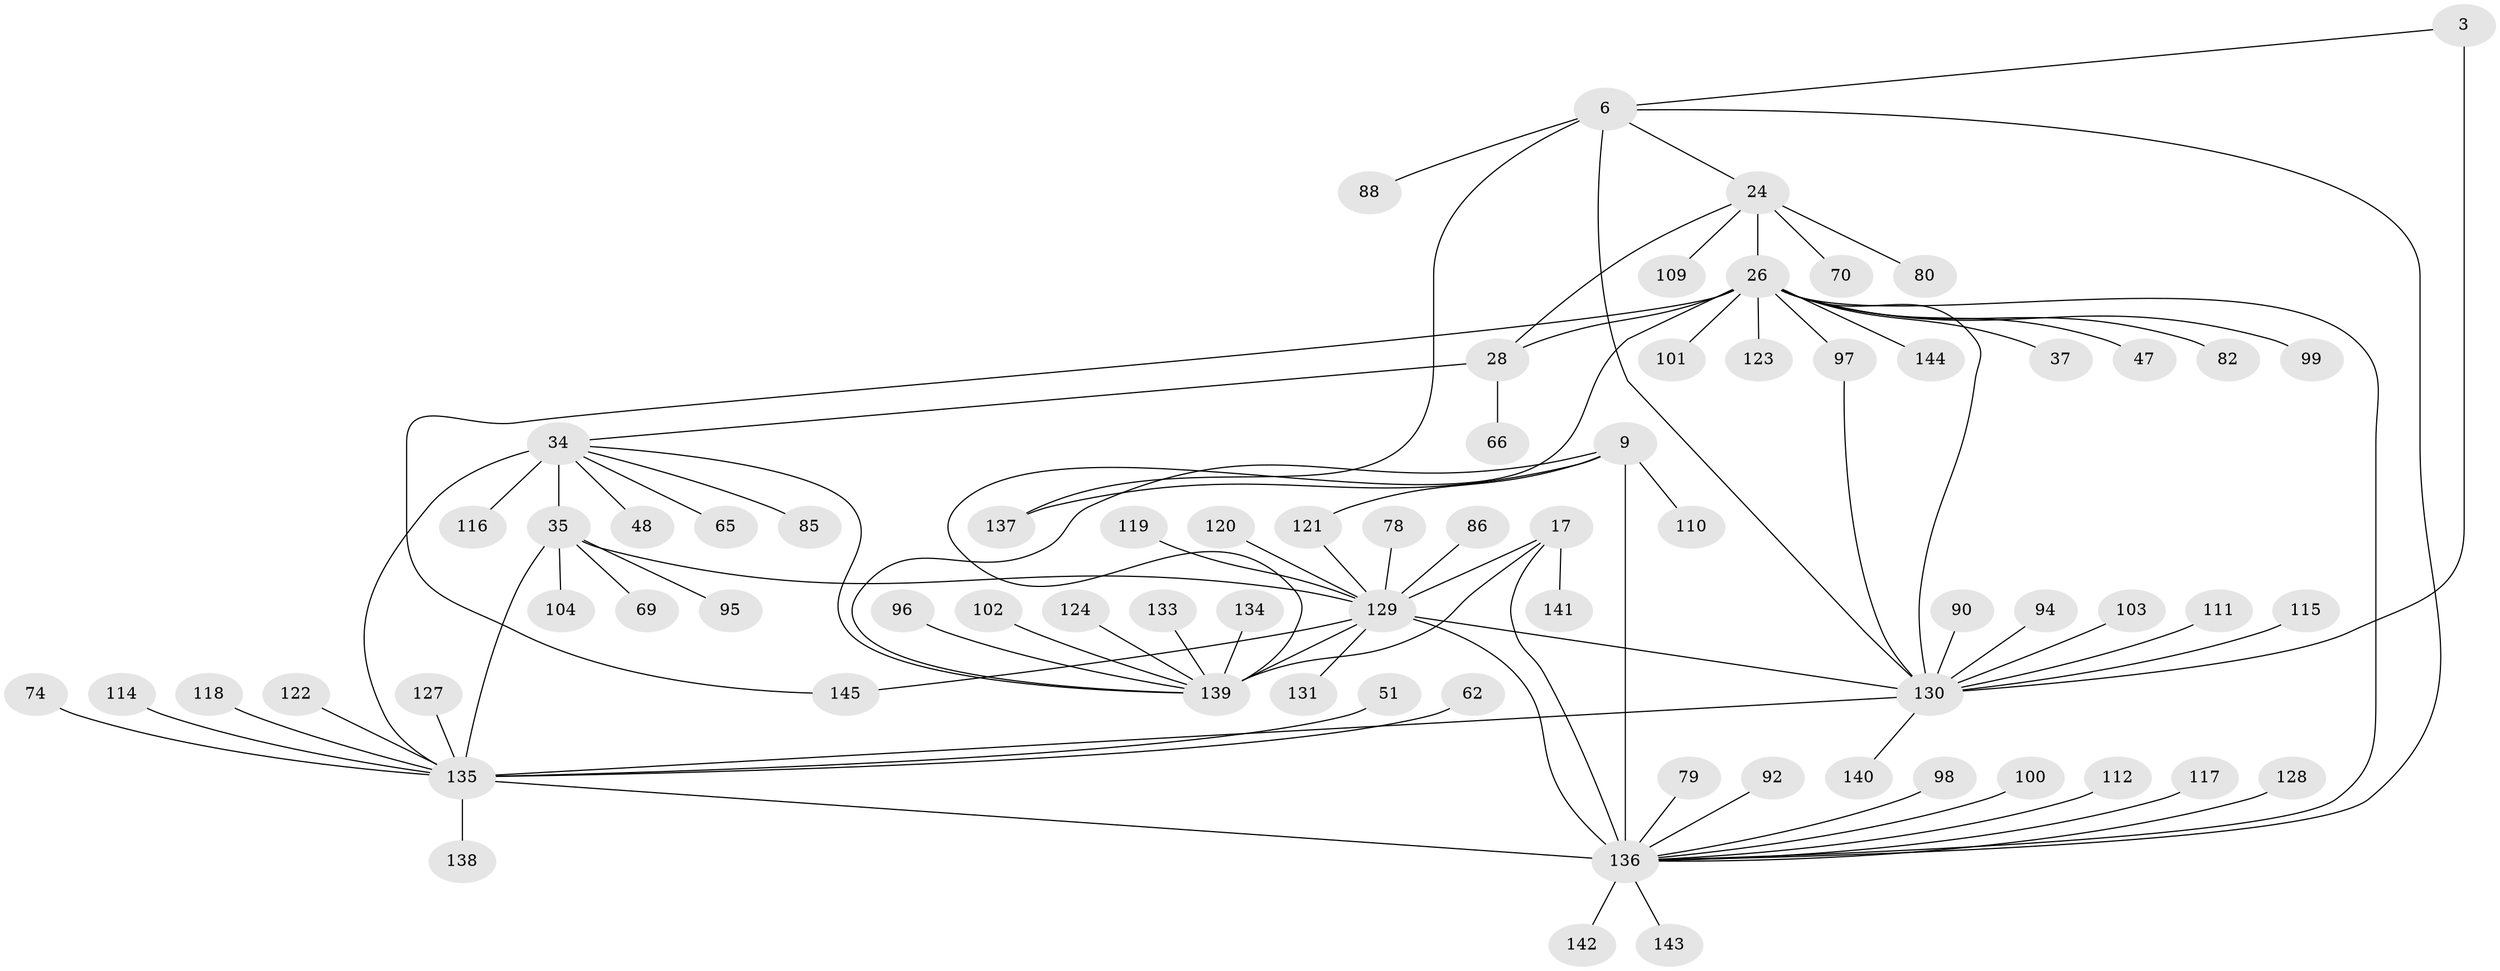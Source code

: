 // original degree distribution, {8: 0.04827586206896552, 6: 0.020689655172413793, 14: 0.006896551724137931, 9: 0.041379310344827586, 10: 0.027586206896551724, 7: 0.020689655172413793, 11: 0.041379310344827586, 12: 0.034482758620689655, 1: 0.5379310344827586, 3: 0.034482758620689655, 2: 0.1793103448275862, 4: 0.006896551724137931}
// Generated by graph-tools (version 1.1) at 2025/57/03/04/25 21:57:52]
// undirected, 72 vertices, 89 edges
graph export_dot {
graph [start="1"]
  node [color=gray90,style=filled];
  3 [super="+2"];
  6 [super="+1"];
  9 [super="+8"];
  17 [super="+15"];
  24 [super="+23"];
  26 [super="+25"];
  28 [super="+27"];
  34 [super="+29"];
  35 [super="+33"];
  37;
  47;
  48;
  51;
  62;
  65 [super="+57"];
  66;
  69;
  70;
  74;
  78;
  79;
  80;
  82;
  85;
  86;
  88;
  90;
  92;
  94;
  95;
  96 [super="+75"];
  97 [super="+56"];
  98 [super="+89"];
  99;
  100;
  101;
  102;
  103 [super="+41"];
  104;
  109;
  110;
  111;
  112;
  114;
  115;
  116;
  117 [super="+106"];
  118;
  119;
  120;
  121;
  122;
  123;
  124 [super="+105"];
  127;
  128;
  129 [super="+21+36+59+71+72"];
  130 [super="+7+39+113+55+58+87"];
  131 [super="+77"];
  133;
  134;
  135 [super="+32+42"];
  136 [super="+132+126+73"];
  137;
  138 [super="+91"];
  139 [super="+125+18+43+46+63"];
  140;
  141 [super="+93"];
  142;
  143;
  144 [super="+52"];
  145;
  3 -- 6 [weight=4];
  3 -- 130 [weight=6];
  6 -- 88;
  6 -- 137;
  6 -- 24;
  6 -- 130 [weight=6];
  6 -- 136;
  9 -- 110;
  9 -- 121;
  9 -- 137;
  9 -- 139;
  9 -- 136 [weight=10];
  17 -- 141;
  17 -- 139 [weight=4];
  17 -- 129 [weight=6];
  17 -- 136;
  24 -- 26 [weight=6];
  24 -- 28 [weight=4];
  24 -- 70;
  24 -- 80;
  24 -- 109;
  26 -- 28 [weight=6];
  26 -- 99;
  26 -- 101;
  26 -- 97 [weight=2];
  26 -- 37;
  26 -- 139 [weight=2];
  26 -- 47;
  26 -- 145;
  26 -- 82;
  26 -- 123;
  26 -- 144;
  26 -- 130;
  26 -- 136 [weight=2];
  28 -- 66;
  28 -- 34;
  34 -- 35 [weight=4];
  34 -- 48;
  34 -- 85;
  34 -- 116;
  34 -- 65;
  34 -- 139;
  34 -- 135 [weight=6];
  35 -- 69;
  35 -- 95;
  35 -- 104;
  35 -- 129;
  35 -- 135 [weight=6];
  51 -- 135;
  62 -- 135;
  74 -- 135;
  78 -- 129;
  79 -- 136;
  86 -- 129;
  90 -- 130;
  92 -- 136;
  94 -- 130;
  96 -- 139;
  97 -- 130;
  98 -- 136;
  100 -- 136;
  102 -- 139;
  103 -- 130;
  111 -- 130;
  112 -- 136;
  114 -- 135;
  115 -- 130;
  117 -- 136;
  118 -- 135;
  119 -- 129;
  120 -- 129;
  121 -- 129;
  122 -- 135;
  124 -- 139;
  127 -- 135;
  128 -- 136;
  129 -- 131;
  129 -- 139 [weight=6];
  129 -- 145;
  129 -- 130;
  129 -- 136 [weight=3];
  130 -- 140;
  130 -- 135;
  133 -- 139;
  134 -- 139;
  135 -- 136 [weight=2];
  135 -- 138;
  136 -- 142;
  136 -- 143;
}
